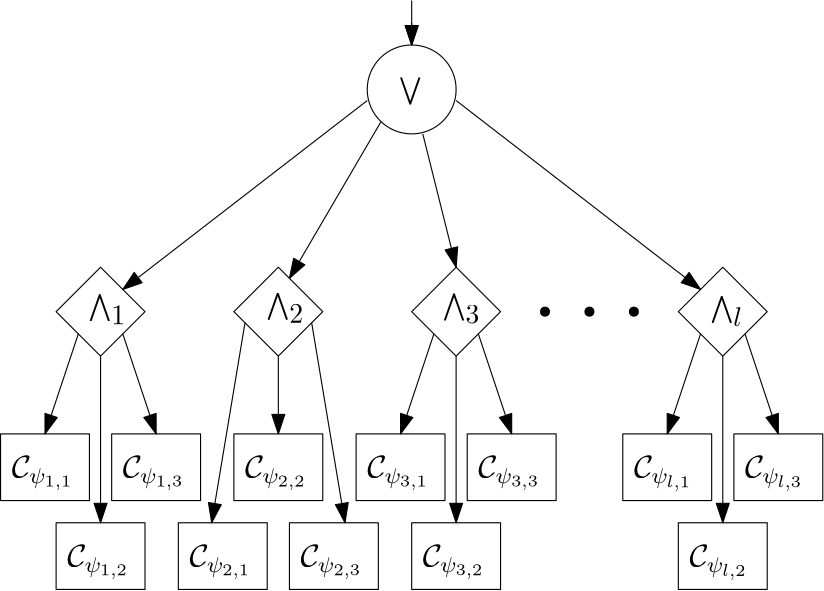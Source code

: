<?xml version="1.0"?>
<!DOCTYPE ipe SYSTEM "ipe.dtd">
<ipe version="70218" creator="Ipe 7.2.23">
<info created="D:20220614153450" modified="D:20220614174219"/>
<ipestyle name="basic">
<symbol name="arrow/arc(spx)">
<path stroke="sym-stroke" fill="sym-stroke" pen="sym-pen">
0 0 m
-1 0.333 l
-1 -0.333 l
h
</path>
</symbol>
<symbol name="arrow/farc(spx)">
<path stroke="sym-stroke" fill="white" pen="sym-pen">
0 0 m
-1 0.333 l
-1 -0.333 l
h
</path>
</symbol>
<symbol name="arrow/ptarc(spx)">
<path stroke="sym-stroke" fill="sym-stroke" pen="sym-pen">
0 0 m
-1 0.333 l
-0.8 0 l
-1 -0.333 l
h
</path>
</symbol>
<symbol name="arrow/fptarc(spx)">
<path stroke="sym-stroke" fill="white" pen="sym-pen">
0 0 m
-1 0.333 l
-0.8 0 l
-1 -0.333 l
h
</path>
</symbol>
<symbol name="mark/circle(sx)" transformations="translations">
<path fill="sym-stroke">
0.6 0 0 0.6 0 0 e
0.4 0 0 0.4 0 0 e
</path>
</symbol>
<symbol name="mark/disk(sx)" transformations="translations">
<path fill="sym-stroke">
0.6 0 0 0.6 0 0 e
</path>
</symbol>
<symbol name="mark/fdisk(sfx)" transformations="translations">
<group>
<path fill="sym-fill">
0.5 0 0 0.5 0 0 e
</path>
<path fill="sym-stroke" fillrule="eofill">
0.6 0 0 0.6 0 0 e
0.4 0 0 0.4 0 0 e
</path>
</group>
</symbol>
<symbol name="mark/box(sx)" transformations="translations">
<path fill="sym-stroke" fillrule="eofill">
-0.6 -0.6 m
0.6 -0.6 l
0.6 0.6 l
-0.6 0.6 l
h
-0.4 -0.4 m
0.4 -0.4 l
0.4 0.4 l
-0.4 0.4 l
h
</path>
</symbol>
<symbol name="mark/square(sx)" transformations="translations">
<path fill="sym-stroke">
-0.6 -0.6 m
0.6 -0.6 l
0.6 0.6 l
-0.6 0.6 l
h
</path>
</symbol>
<symbol name="mark/fsquare(sfx)" transformations="translations">
<group>
<path fill="sym-fill">
-0.5 -0.5 m
0.5 -0.5 l
0.5 0.5 l
-0.5 0.5 l
h
</path>
<path fill="sym-stroke" fillrule="eofill">
-0.6 -0.6 m
0.6 -0.6 l
0.6 0.6 l
-0.6 0.6 l
h
-0.4 -0.4 m
0.4 -0.4 l
0.4 0.4 l
-0.4 0.4 l
h
</path>
</group>
</symbol>
<symbol name="mark/cross(sx)" transformations="translations">
<group>
<path fill="sym-stroke">
-0.43 -0.57 m
0.57 0.43 l
0.43 0.57 l
-0.57 -0.43 l
h
</path>
<path fill="sym-stroke">
-0.43 0.57 m
0.57 -0.43 l
0.43 -0.57 l
-0.57 0.43 l
h
</path>
</group>
</symbol>
<symbol name="arrow/fnormal(spx)">
<path stroke="sym-stroke" fill="white" pen="sym-pen">
0 0 m
-1 0.333 l
-1 -0.333 l
h
</path>
</symbol>
<symbol name="arrow/pointed(spx)">
<path stroke="sym-stroke" fill="sym-stroke" pen="sym-pen">
0 0 m
-1 0.333 l
-0.8 0 l
-1 -0.333 l
h
</path>
</symbol>
<symbol name="arrow/fpointed(spx)">
<path stroke="sym-stroke" fill="white" pen="sym-pen">
0 0 m
-1 0.333 l
-0.8 0 l
-1 -0.333 l
h
</path>
</symbol>
<symbol name="arrow/linear(spx)">
<path stroke="sym-stroke" pen="sym-pen">
-1 0.333 m
0 0 l
-1 -0.333 l
</path>
</symbol>
<symbol name="arrow/fdouble(spx)">
<path stroke="sym-stroke" fill="white" pen="sym-pen">
0 0 m
-1 0.333 l
-1 -0.333 l
h
-1 0 m
-2 0.333 l
-2 -0.333 l
h
</path>
</symbol>
<symbol name="arrow/double(spx)">
<path stroke="sym-stroke" fill="sym-stroke" pen="sym-pen">
0 0 m
-1 0.333 l
-1 -0.333 l
h
-1 0 m
-2 0.333 l
-2 -0.333 l
h
</path>
</symbol>
<symbol name="arrow/mid-normal(spx)">
<path stroke="sym-stroke" fill="sym-stroke" pen="sym-pen">
0.5 0 m
-0.5 0.333 l
-0.5 -0.333 l
h
</path>
</symbol>
<symbol name="arrow/mid-fnormal(spx)">
<path stroke="sym-stroke" fill="white" pen="sym-pen">
0.5 0 m
-0.5 0.333 l
-0.5 -0.333 l
h
</path>
</symbol>
<symbol name="arrow/mid-pointed(spx)">
<path stroke="sym-stroke" fill="sym-stroke" pen="sym-pen">
0.5 0 m
-0.5 0.333 l
-0.3 0 l
-0.5 -0.333 l
h
</path>
</symbol>
<symbol name="arrow/mid-fpointed(spx)">
<path stroke="sym-stroke" fill="white" pen="sym-pen">
0.5 0 m
-0.5 0.333 l
-0.3 0 l
-0.5 -0.333 l
h
</path>
</symbol>
<symbol name="arrow/mid-double(spx)">
<path stroke="sym-stroke" fill="sym-stroke" pen="sym-pen">
1 0 m
0 0.333 l
0 -0.333 l
h
0 0 m
-1 0.333 l
-1 -0.333 l
h
</path>
</symbol>
<symbol name="arrow/mid-fdouble(spx)">
<path stroke="sym-stroke" fill="white" pen="sym-pen">
1 0 m
0 0.333 l
0 -0.333 l
h
0 0 m
-1 0.333 l
-1 -0.333 l
h
</path>
</symbol>
<anglesize name="22.5 deg" value="22.5"/>
<anglesize name="30 deg" value="30"/>
<anglesize name="45 deg" value="45"/>
<anglesize name="60 deg" value="60"/>
<anglesize name="90 deg" value="90"/>
<arrowsize name="large" value="10"/>
<arrowsize name="small" value="5"/>
<arrowsize name="tiny" value="3"/>
<color name="blue" value="0 0 1"/>
<color name="brown" value="0.647 0.165 0.165"/>
<color name="darkblue" value="0 0 0.545"/>
<color name="darkcyan" value="0 0.545 0.545"/>
<color name="darkgray" value="0.663"/>
<color name="darkgreen" value="0 0.392 0"/>
<color name="darkmagenta" value="0.545 0 0.545"/>
<color name="darkorange" value="1 0.549 0"/>
<color name="darkred" value="0.545 0 0"/>
<color name="gold" value="1 0.843 0"/>
<color name="gray" value="0.745"/>
<color name="green" value="0 1 0"/>
<color name="lightblue" value="0.678 0.847 0.902"/>
<color name="lightcyan" value="0.878 1 1"/>
<color name="lightgray" value="0.827"/>
<color name="lightgreen" value="0.565 0.933 0.565"/>
<color name="lightyellow" value="1 1 0.878"/>
<color name="navy" value="0 0 0.502"/>
<color name="orange" value="1 0.647 0"/>
<color name="pink" value="1 0.753 0.796"/>
<color name="purple" value="0.627 0.125 0.941"/>
<color name="red" value="1 0 0"/>
<color name="seagreen" value="0.18 0.545 0.341"/>
<color name="turquoise" value="0.251 0.878 0.816"/>
<color name="violet" value="0.933 0.51 0.933"/>
<color name="yellow" value="1 1 0"/>
<dashstyle name="dash dot dotted" value="[4 2 1 2 1 2] 0"/>
<dashstyle name="dash dotted" value="[4 2 1 2] 0"/>
<dashstyle name="dashed" value="[4] 0"/>
<dashstyle name="dotted" value="[1 3] 0"/>
<gridsize name="10 pts (~3.5 mm)" value="10"/>
<gridsize name="14 pts (~5 mm)" value="14"/>
<gridsize name="16 pts (~6 mm)" value="16"/>
<gridsize name="20 pts (~7 mm)" value="20"/>
<gridsize name="28 pts (~10 mm)" value="28"/>
<gridsize name="32 pts (~12 mm)" value="32"/>
<gridsize name="4 pts" value="4"/>
<gridsize name="56 pts (~20 mm)" value="56"/>
<gridsize name="8 pts (~3 mm)" value="8"/>
<opacity name="10%" value="0.1"/>
<opacity name="30%" value="0.3"/>
<opacity name="50%" value="0.5"/>
<opacity name="75%" value="0.75"/>
<pen name="fat" value="1.2"/>
<pen name="heavier" value="0.8"/>
<pen name="ultrafat" value="2"/>
<symbolsize name="large" value="5"/>
<symbolsize name="small" value="2"/>
<symbolsize name="tiny" value="1.1"/>
<textsize name="Huge" value="\Huge"/>
<textsize name="LARGE" value="\LARGE"/>
<textsize name="Large" value="\Large"/>
<textsize name="footnote" value="\footnotesize"/>
<textsize name="huge" value="\huge"/>
<textsize name="large" value="\large"/>
<textsize name="small" value="\small"/>
<textsize name="tiny" value="\tiny"/>
<textstyle name="center" begin="\begin{center}" end="\end{center}"/>
<textstyle name="item" begin="\begin{itemize}\item{}" end="\end{itemize}"/>
<textstyle name="itemize" begin="\begin{itemize}" end="\end{itemize}"/>
<tiling name="falling" angle="-60" step="4" width="1"/>
<tiling name="rising" angle="30" step="4" width="1"/>
</ipestyle>
<page>
<layer name="alpha"/>
<view layers="alpha" active="alpha"/>
<path layer="alpha" stroke="black">
16 0 0 16 240 656 e
</path>
<use name="mark/disk(sx)" pos="288 576" size="normal" stroke="black"/>
<use name="mark/disk(sx)" pos="304 576" size="normal" stroke="black"/>
<use name="mark/disk(sx)" pos="320 576" size="normal" stroke="black"/>
<path stroke="black" arrow="normal/normal">
244 640 m
256 592 l
</path>
<text matrix="1 0 0 1 -8 -4" transformations="translations" pos="124 488" stroke="black" type="label" width="22.401" height="8.172" depth="4.06" valign="baseline" size="large" style="math">\mathcal{C}_{\psi_{1,2}}</text>
<path stroke="black">
112 500 m
112 476 l
144 476 l
144 500 l
h
</path>
<path matrix="1 0 0 1 -20 32" stroke="black">
112 500 m
112 476 l
144 476 l
144 500 l
h
</path>
<path matrix="1 0 0 1 20 32" stroke="black">
112 500 m
112 476 l
144 476 l
144 500 l
h
</path>
<path matrix="1 0 0 1 64 32" stroke="black">
112 500 m
112 476 l
144 476 l
144 500 l
h
</path>
<path matrix="1 0 0 1 44 0" stroke="black">
112 500 m
112 476 l
144 476 l
144 500 l
h
</path>
<path matrix="1 0 0 1 84 0" stroke="black">
112 500 m
112 476 l
144 476 l
144 500 l
h
</path>
<path matrix="1 0 0 1 108 32" stroke="black">
112 500 m
112 476 l
144 476 l
144 500 l
h
</path>
<path matrix="1 0 0 1 148 32" stroke="black">
112 500 m
112 476 l
144 476 l
144 500 l
h
</path>
<path matrix="1 0 0 1 204 32" stroke="black">
112 500 m
112 476 l
144 476 l
144 500 l
h
</path>
<path matrix="1 0 0 1 244 32" stroke="black">
112 500 m
112 476 l
144 476 l
144 500 l
h
</path>
<path matrix="1 0 0 1 128 0" stroke="black">
112 500 m
112 476 l
144 476 l
144 500 l
h
</path>
<path matrix="1 0 0 1 224 0" stroke="black">
112 500 m
112 476 l
144 476 l
144 500 l
h
</path>
<path stroke="black" arrow="normal/normal">
128 560 m
128 500 l
</path>
<path stroke="black" arrow="normal/normal">
192 560 m
192 532 l
</path>
<path stroke="black" arrow="normal/normal">
256 560 m
256 500 l
</path>
<path stroke="black" arrow="normal/normal">
352 560 m
352 500 l
</path>
<text matrix="1 0 0 1 -28 28" transformations="translations" pos="124 488" stroke="black" type="label" width="22.401" height="8.172" depth="4.06" valign="baseline" size="large" style="math">\mathcal{C}_{\psi_{1,1}}</text>
<text matrix="1 0 0 1 12 28" transformations="translations" pos="124 488" stroke="black" type="label" width="22.401" height="8.172" depth="4.06" valign="baseline" size="large" style="math">\mathcal{C}_{\psi_{1,3}}</text>
<text matrix="1 0 0 1 36 -4" transformations="translations" pos="124 488" stroke="black" type="label" width="22.401" height="8.172" depth="4.06" valign="baseline" size="large" style="math">\mathcal{C}_{\psi_{2,1}}</text>
<text matrix="1 0 0 1 56 28" transformations="translations" pos="124 488" stroke="black" type="label" width="22.401" height="8.172" depth="4.06" valign="baseline" size="large" style="math">\mathcal{C}_{\psi_{2,2}}</text>
<text matrix="1 0 0 1 76 -4" transformations="translations" pos="124 488" stroke="black" type="label" width="22.401" height="8.172" depth="4.06" valign="baseline" size="large" style="math">\mathcal{C}_{\psi_{2,3}}</text>
<text matrix="1 0 0 1 100 28" transformations="translations" pos="124 488" stroke="black" type="label" width="22.401" height="8.172" depth="4.06" valign="baseline" size="large" style="math">\mathcal{C}_{\psi_{3,1}}</text>
<text matrix="1 0 0 1 140 28" transformations="translations" pos="124 488" stroke="black" type="label" width="22.401" height="8.172" depth="4.06" valign="baseline" size="large" style="math">\mathcal{C}_{\psi_{3,3}}</text>
<text matrix="1 0 0 1 120 -4" transformations="translations" pos="124 488" stroke="black" type="label" width="22.401" height="8.172" depth="4.06" valign="baseline" size="large" style="math">\mathcal{C}_{\psi_{3,2}}</text>
<text matrix="1 0 0 1 196 28" transformations="translations" pos="124 488" stroke="black" type="label" width="21.149" height="8.171" depth="4.36" valign="baseline" size="large" style="math">\mathcal{C}_{\psi_{l,1}}</text>
<text matrix="1 0 0 1 236 28" transformations="translations" pos="124 488" stroke="black" type="label" width="21.149" height="8.171" depth="4.36" valign="baseline" size="large" style="math">\mathcal{C}_{\psi_{l,3}}</text>
<text matrix="1 0 0 1 216 -4" transformations="translations" pos="124 488" stroke="black" type="label" width="21.149" height="8.171" depth="4.36" valign="baseline" size="large" style="math">\mathcal{C}_{\psi_{l,2}}</text>
<text matrix="1 0 0 1 -0.471467 1.65013" transformations="translations" pos="124 572" stroke="black" type="label" width="13.782" height="8.57" depth="2.15" valign="baseline" size="Large" style="math">\bigwedge_1</text>
<text matrix="1 0 0 1 63.6482 2.12142" transformations="translations" pos="124 572" stroke="black" type="label" width="13.782" height="8.57" depth="2.15" valign="baseline" size="Large" style="math">\bigwedge_2</text>
<text matrix="1 0 0 1 127.06 1.88569" transformations="translations" pos="124 572" stroke="black" type="label" width="13.782" height="8.57" depth="2.15" valign="baseline" size="Large" style="math">\bigwedge_3</text>
<text matrix="1 0 0 1 223.476 0.942755" transformations="translations" pos="124 572" stroke="black" type="label" width="11.969" height="8.57" depth="2.15" valign="baseline" size="Large" style="math">\bigwedge_l</text>
<text matrix="1 0 0 1 1.17867 0" transformations="translations" pos="234.174 652.736" stroke="black" type="label" width="8.302" height="7.473" depth="2.49" valign="baseline" style="math">\bigvee</text>
<path stroke="black" arrow="normal/normal">
240 680 m
240 672 l
</path>
<path stroke="black" arrow="normal/normal">
240 688 m
240 672 l
</path>
<path stroke="black">
128 592 m
112 576 l
128 560 l
144 576 l
h
</path>
<path stroke="black">
176 576 m
192 592 l
208 576 l
192 560 l
h
</path>
<path stroke="black">
256 592 m
240 576 l
256 560 l
272 576 l
h
</path>
<path stroke="black">
336 576 m
352 592 l
368 576 l
352 560 l
h
</path>
<path stroke="black" arrow="normal/normal">
224 652 m
136 584 l
</path>
<path stroke="black" arrow="normal/normal">
256 652 m
344 584 l
</path>
<path stroke="black" arrow="normal/normal">
120 568 m
108 532 l
</path>
<path stroke="black" arrow="normal/normal">
136 568 m
148 532 l
</path>
<path stroke="black" arrow="normal/normal">
180 572 m
168 500 l
</path>
<path stroke="black" arrow="normal/normal">
204 572 m
216 500 l
</path>
<path stroke="black" arrow="normal/normal">
248 568 m
236 532 l
</path>
<path stroke="black" arrow="normal/normal">
264 568 m
276 532 l
</path>
<path stroke="black" arrow="normal/normal">
344 568 m
332 532 l
</path>
<path stroke="black" arrow="normal/normal">
360 568 m
372 532 l
</path>
<path matrix="1.02847 0 0 1.00578 -5.5799 -3.39941" stroke="black" arrow="normal/normal">
228 644 m
196 588 l
</path>
</page>
</ipe>
